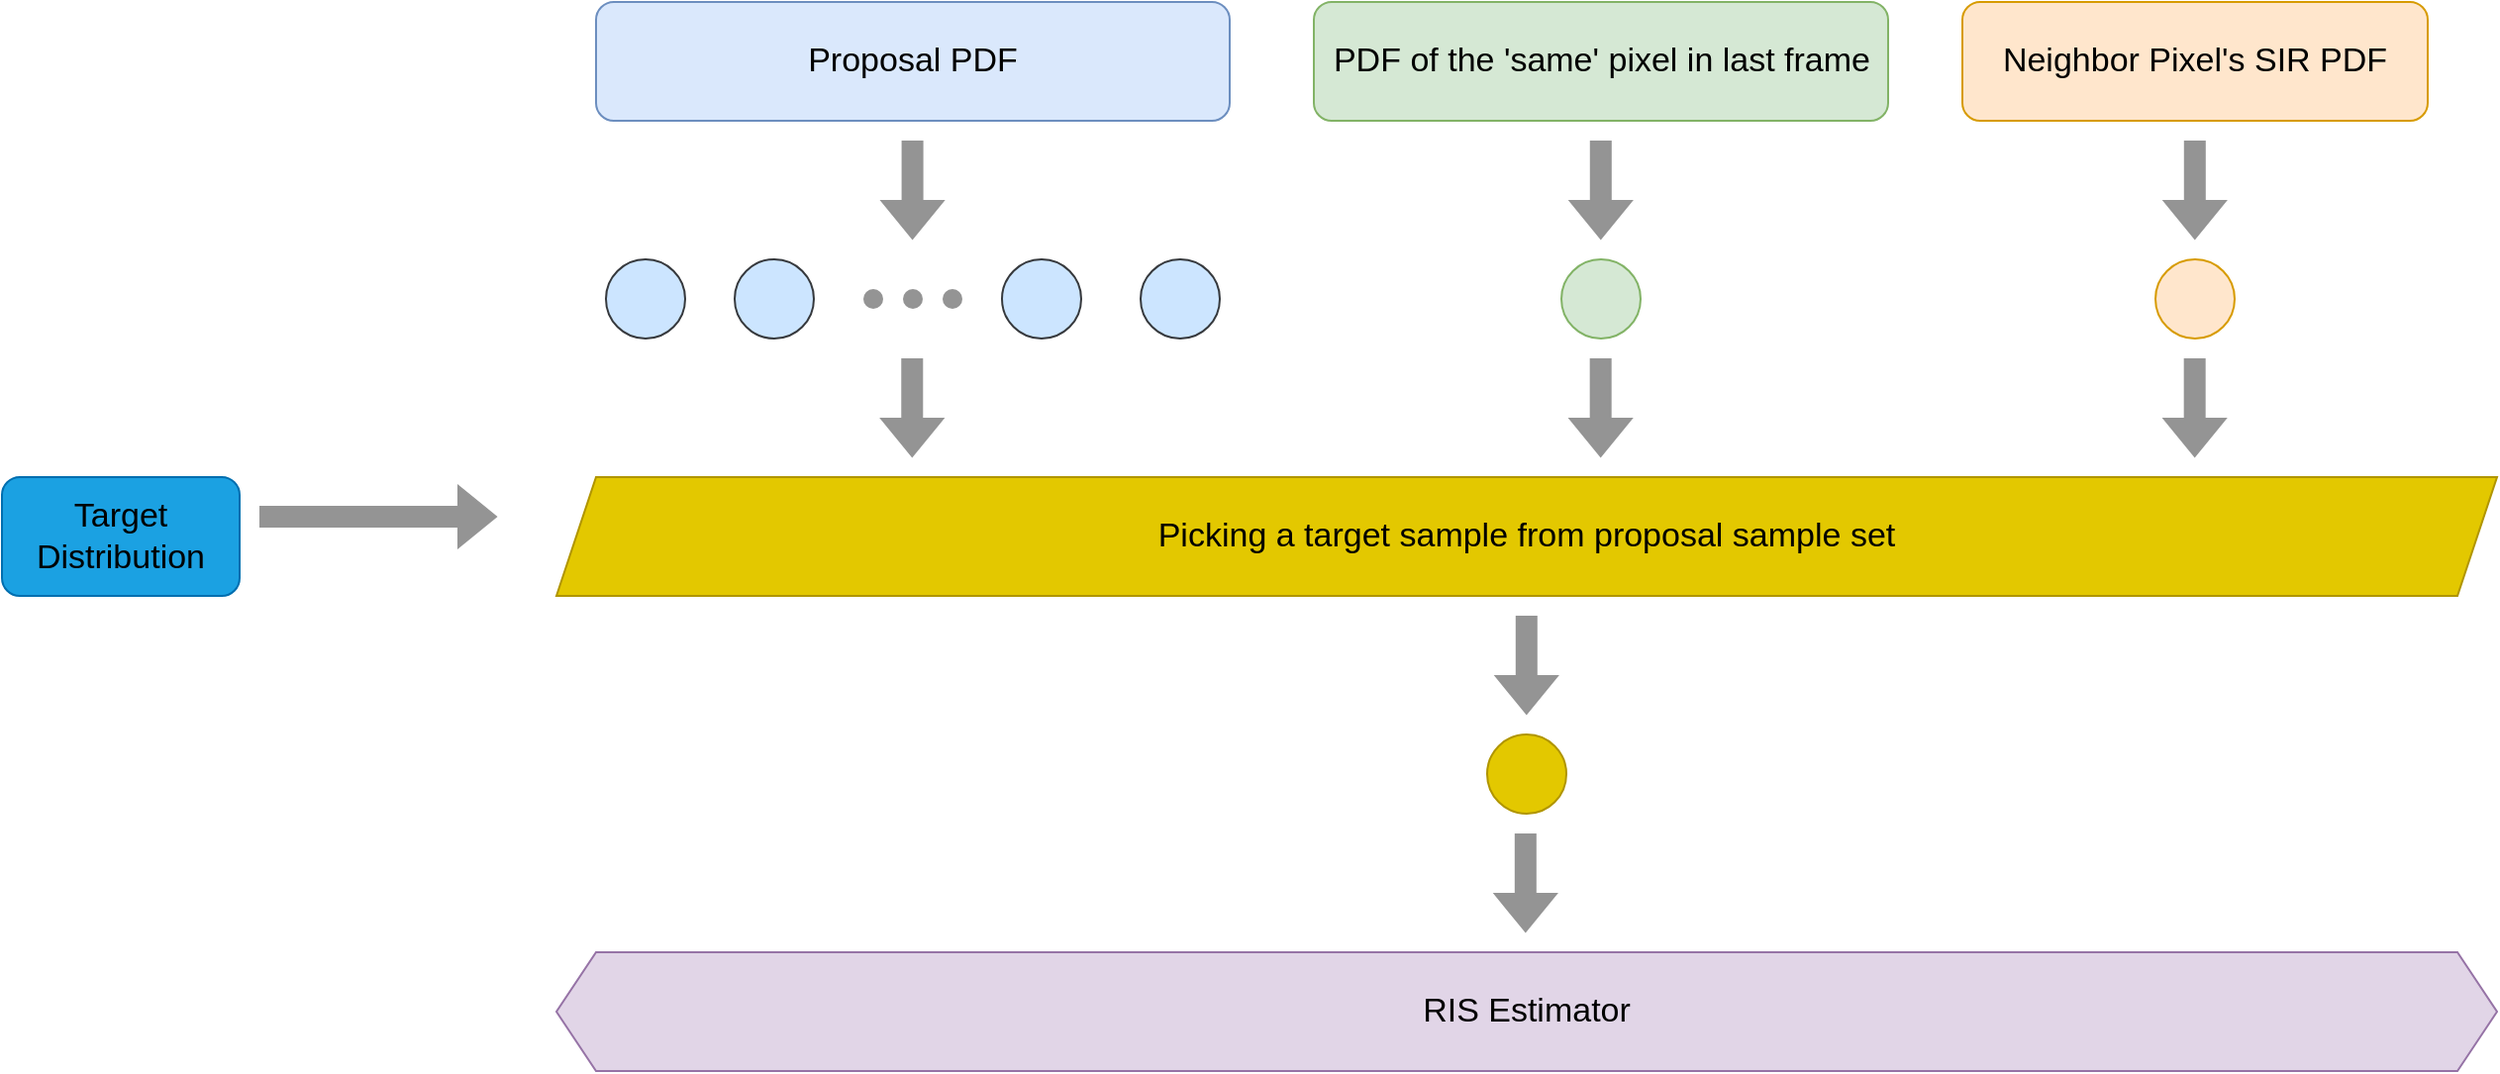 <mxfile version="20.6.0" type="device"><diagram id="rXO1-PHmHEGK-uwkWSwN" name="Page-1"><mxGraphModel dx="1968" dy="1106" grid="1" gridSize="10" guides="1" tooltips="1" connect="1" arrows="1" fold="1" page="1" pageScale="1" pageWidth="850" pageHeight="1100" math="0" shadow="0"><root><mxCell id="0"/><mxCell id="1" parent="0"/><mxCell id="51ZkBqOI2KHY6uZn7XRc-2" value="&lt;font style=&quot;font-size: 17px;&quot;&gt;Proposal PDF&lt;/font&gt;" style="rounded=1;whiteSpace=wrap;html=1;fillColor=#dae8fc;strokeColor=#6c8ebf;" parent="1" vertex="1"><mxGeometry x="360" y="300" width="320" height="60" as="geometry"/></mxCell><mxCell id="51ZkBqOI2KHY6uZn7XRc-4" value="" style="ellipse;whiteSpace=wrap;html=1;fillColor=#cce5ff;strokeColor=#36393d;" parent="1" vertex="1"><mxGeometry x="365" y="430" width="40" height="40" as="geometry"/></mxCell><mxCell id="51ZkBqOI2KHY6uZn7XRc-5" value="" style="shape=flexArrow;endArrow=classic;html=1;rounded=0;strokeColor=#949494;fillColor=#949494;" parent="1" edge="1"><mxGeometry width="50" height="50" relative="1" as="geometry"><mxPoint x="519.8" y="370" as="sourcePoint"/><mxPoint x="519.8" y="420" as="targetPoint"/></mxGeometry></mxCell><mxCell id="51ZkBqOI2KHY6uZn7XRc-6" value="" style="ellipse;whiteSpace=wrap;html=1;fillColor=#cce5ff;strokeColor=#36393d;" parent="1" vertex="1"><mxGeometry x="430" y="430" width="40" height="40" as="geometry"/></mxCell><mxCell id="51ZkBqOI2KHY6uZn7XRc-7" value="" style="ellipse;whiteSpace=wrap;html=1;fillColor=#cce5ff;strokeColor=#36393d;" parent="1" vertex="1"><mxGeometry x="635" y="430" width="40" height="40" as="geometry"/></mxCell><mxCell id="51ZkBqOI2KHY6uZn7XRc-8" value="" style="ellipse;whiteSpace=wrap;html=1;fillColor=#cce5ff;strokeColor=#36393d;" parent="1" vertex="1"><mxGeometry x="565" y="430" width="40" height="40" as="geometry"/></mxCell><mxCell id="51ZkBqOI2KHY6uZn7XRc-10" value="&lt;font style=&quot;font-size: 17px;&quot; color=&quot;#000000&quot;&gt;Target Distribution&lt;/font&gt;" style="rounded=1;whiteSpace=wrap;html=1;fillColor=#1ba1e2;strokeColor=#006EAF;fontColor=#ffffff;" parent="1" vertex="1"><mxGeometry x="60" y="540" width="120" height="60" as="geometry"/></mxCell><mxCell id="51ZkBqOI2KHY6uZn7XRc-26" value="" style="ellipse;whiteSpace=wrap;html=1;fillColor=#949494;strokeColor=none;" parent="1" vertex="1"><mxGeometry x="495" y="445" width="10" height="10" as="geometry"/></mxCell><mxCell id="51ZkBqOI2KHY6uZn7XRc-27" value="" style="ellipse;whiteSpace=wrap;html=1;fillColor=#949494;strokeColor=none;" parent="1" vertex="1"><mxGeometry x="515" y="445" width="10" height="10" as="geometry"/></mxCell><mxCell id="51ZkBqOI2KHY6uZn7XRc-28" value="" style="ellipse;whiteSpace=wrap;html=1;fillColor=#949494;strokeColor=none;" parent="1" vertex="1"><mxGeometry x="535" y="445" width="10" height="10" as="geometry"/></mxCell><mxCell id="51ZkBqOI2KHY6uZn7XRc-33" value="" style="shape=flexArrow;endArrow=classic;html=1;rounded=0;strokeColor=#949494;fillColor=#949494;" parent="1" edge="1"><mxGeometry width="50" height="50" relative="1" as="geometry"><mxPoint x="519.64" y="480" as="sourcePoint"/><mxPoint x="519.64" y="530" as="targetPoint"/></mxGeometry></mxCell><mxCell id="aF8rHnsR7WEKU3UhU54R-10" value="" style="ellipse;whiteSpace=wrap;html=1;fillColor=#ffe6cc;strokeColor=#d79b00;" parent="1" vertex="1"><mxGeometry x="1147.5" y="430" width="40" height="40" as="geometry"/></mxCell><mxCell id="aF8rHnsR7WEKU3UhU54R-19" value="" style="shape=flexArrow;endArrow=classic;html=1;rounded=0;strokeColor=#949494;fillColor=#949494;" parent="1" edge="1"><mxGeometry width="50" height="50" relative="1" as="geometry"><mxPoint x="1167.4" y="370" as="sourcePoint"/><mxPoint x="1167.4" y="420" as="targetPoint"/></mxGeometry></mxCell><mxCell id="aF8rHnsR7WEKU3UhU54R-20" value="" style="shape=flexArrow;endArrow=classic;html=1;rounded=0;strokeColor=#949494;fillColor=#949494;" parent="1" edge="1"><mxGeometry width="50" height="50" relative="1" as="geometry"><mxPoint x="1167.34" y="480" as="sourcePoint"/><mxPoint x="1167.34" y="530" as="targetPoint"/></mxGeometry></mxCell><mxCell id="O9pXOxT7fYtQk2BrE4bB-1" value="&lt;span style=&quot;font-size: 17px;&quot;&gt;Picking a target sample from proposal sample set&lt;/span&gt;" style="shape=parallelogram;perimeter=parallelogramPerimeter;whiteSpace=wrap;html=1;fixedSize=1;fontColor=#000000;fillColor=#e3c800;strokeColor=#B09500;" parent="1" vertex="1"><mxGeometry x="340" y="540" width="980" height="60" as="geometry"/></mxCell><mxCell id="O9pXOxT7fYtQk2BrE4bB-3" value="" style="shape=flexArrow;endArrow=classic;html=1;rounded=0;fontColor=#000000;strokeColor=#949494;fillColor=#949494;fillStyle=solid;gradientColor=none;" parent="1" edge="1"><mxGeometry width="50" height="50" relative="1" as="geometry"><mxPoint x="190" y="560" as="sourcePoint"/><mxPoint x="310" y="560" as="targetPoint"/></mxGeometry></mxCell><mxCell id="O9pXOxT7fYtQk2BrE4bB-4" value="&lt;font style=&quot;font-size: 17px;&quot;&gt;RIS Estimator&lt;/font&gt;" style="shape=hexagon;perimeter=hexagonPerimeter2;whiteSpace=wrap;html=1;fixedSize=1;fillColor=#e1d5e7;strokeColor=#9673a6;" parent="1" vertex="1"><mxGeometry x="340" y="780" width="980" height="60" as="geometry"/></mxCell><mxCell id="O9pXOxT7fYtQk2BrE4bB-5" value="" style="ellipse;whiteSpace=wrap;html=1;fillColor=#e3c800;strokeColor=#B09500;fontColor=#000000;" parent="1" vertex="1"><mxGeometry x="810" y="670" width="40" height="40" as="geometry"/></mxCell><mxCell id="O9pXOxT7fYtQk2BrE4bB-10" value="" style="shape=flexArrow;endArrow=classic;html=1;rounded=0;strokeColor=#949494;fillColor=#949494;" parent="1" edge="1"><mxGeometry width="50" height="50" relative="1" as="geometry"><mxPoint x="829.9" y="610" as="sourcePoint"/><mxPoint x="829.9" y="660" as="targetPoint"/></mxGeometry></mxCell><mxCell id="O9pXOxT7fYtQk2BrE4bB-11" value="" style="shape=flexArrow;endArrow=classic;html=1;rounded=0;strokeColor=#949494;fillColor=#949494;" parent="1" edge="1"><mxGeometry width="50" height="50" relative="1" as="geometry"><mxPoint x="829.41" y="720" as="sourcePoint"/><mxPoint x="829.41" y="770" as="targetPoint"/></mxGeometry></mxCell><mxCell id="VVkzAZVgq_HU2wOcxsxw-1" value="&lt;font style=&quot;font-size: 17px;&quot;&gt;Neighbor Pixel's SIR PDF&lt;/font&gt;" style="rounded=1;whiteSpace=wrap;html=1;fillColor=#ffe6cc;strokeColor=#d79b00;" parent="1" vertex="1"><mxGeometry x="1050" y="300" width="235" height="60" as="geometry"/></mxCell><mxCell id="Qmnep1P7dv308ctqjuPp-1" value="" style="ellipse;whiteSpace=wrap;html=1;fillColor=#d5e8d4;strokeColor=#82b366;" vertex="1" parent="1"><mxGeometry x="847.5" y="430" width="40" height="40" as="geometry"/></mxCell><mxCell id="Qmnep1P7dv308ctqjuPp-2" value="" style="shape=flexArrow;endArrow=classic;html=1;rounded=0;strokeColor=#949494;fillColor=#949494;" edge="1" parent="1"><mxGeometry width="50" height="50" relative="1" as="geometry"><mxPoint x="867.4" y="370" as="sourcePoint"/><mxPoint x="867.4" y="420" as="targetPoint"/></mxGeometry></mxCell><mxCell id="Qmnep1P7dv308ctqjuPp-3" value="" style="shape=flexArrow;endArrow=classic;html=1;rounded=0;strokeColor=#949494;fillColor=#949494;" edge="1" parent="1"><mxGeometry width="50" height="50" relative="1" as="geometry"><mxPoint x="867.34" y="480" as="sourcePoint"/><mxPoint x="867.34" y="530" as="targetPoint"/></mxGeometry></mxCell><mxCell id="Qmnep1P7dv308ctqjuPp-4" value="&lt;span style=&quot;font-size: 17px;&quot;&gt;PDF of the 'same' pixel in last frame&lt;br&gt;&lt;/span&gt;" style="rounded=1;whiteSpace=wrap;html=1;fillColor=#d5e8d4;strokeColor=#82b366;" vertex="1" parent="1"><mxGeometry x="722.5" y="300" width="290" height="60" as="geometry"/></mxCell></root></mxGraphModel></diagram></mxfile>
